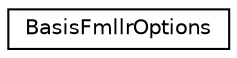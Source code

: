 digraph "Graphical Class Hierarchy"
{
  edge [fontname="Helvetica",fontsize="10",labelfontname="Helvetica",labelfontsize="10"];
  node [fontname="Helvetica",fontsize="10",shape=record];
  rankdir="LR";
  Node0 [label="BasisFmllrOptions",height=0.2,width=0.4,color="black", fillcolor="white", style="filled",URL="$structkaldi_1_1BasisFmllrOptions.html"];
}
